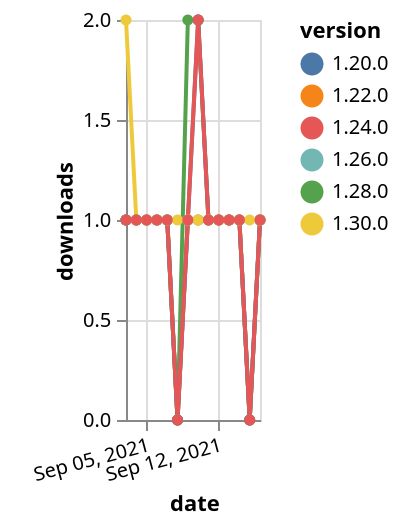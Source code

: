 {"$schema": "https://vega.github.io/schema/vega-lite/v5.json", "description": "A simple bar chart with embedded data.", "data": {"values": [{"date": "2021-09-03", "total": 171, "delta": 1, "version": "1.22.0"}, {"date": "2021-09-04", "total": 172, "delta": 1, "version": "1.22.0"}, {"date": "2021-09-05", "total": 173, "delta": 1, "version": "1.22.0"}, {"date": "2021-09-06", "total": 174, "delta": 1, "version": "1.22.0"}, {"date": "2021-09-07", "total": 175, "delta": 1, "version": "1.22.0"}, {"date": "2021-09-08", "total": 175, "delta": 0, "version": "1.22.0"}, {"date": "2021-09-09", "total": 176, "delta": 1, "version": "1.22.0"}, {"date": "2021-09-10", "total": 177, "delta": 1, "version": "1.22.0"}, {"date": "2021-09-11", "total": 178, "delta": 1, "version": "1.22.0"}, {"date": "2021-09-12", "total": 179, "delta": 1, "version": "1.22.0"}, {"date": "2021-09-13", "total": 180, "delta": 1, "version": "1.22.0"}, {"date": "2021-09-14", "total": 181, "delta": 1, "version": "1.22.0"}, {"date": "2021-09-15", "total": 181, "delta": 0, "version": "1.22.0"}, {"date": "2021-09-16", "total": 182, "delta": 1, "version": "1.22.0"}, {"date": "2021-09-03", "total": 163, "delta": 1, "version": "1.28.0"}, {"date": "2021-09-04", "total": 164, "delta": 1, "version": "1.28.0"}, {"date": "2021-09-05", "total": 165, "delta": 1, "version": "1.28.0"}, {"date": "2021-09-06", "total": 166, "delta": 1, "version": "1.28.0"}, {"date": "2021-09-07", "total": 167, "delta": 1, "version": "1.28.0"}, {"date": "2021-09-08", "total": 167, "delta": 0, "version": "1.28.0"}, {"date": "2021-09-09", "total": 169, "delta": 2, "version": "1.28.0"}, {"date": "2021-09-10", "total": 171, "delta": 2, "version": "1.28.0"}, {"date": "2021-09-11", "total": 172, "delta": 1, "version": "1.28.0"}, {"date": "2021-09-12", "total": 173, "delta": 1, "version": "1.28.0"}, {"date": "2021-09-13", "total": 174, "delta": 1, "version": "1.28.0"}, {"date": "2021-09-14", "total": 175, "delta": 1, "version": "1.28.0"}, {"date": "2021-09-15", "total": 175, "delta": 0, "version": "1.28.0"}, {"date": "2021-09-16", "total": 176, "delta": 1, "version": "1.28.0"}, {"date": "2021-09-03", "total": 139, "delta": 1, "version": "1.26.0"}, {"date": "2021-09-04", "total": 140, "delta": 1, "version": "1.26.0"}, {"date": "2021-09-05", "total": 141, "delta": 1, "version": "1.26.0"}, {"date": "2021-09-06", "total": 142, "delta": 1, "version": "1.26.0"}, {"date": "2021-09-07", "total": 143, "delta": 1, "version": "1.26.0"}, {"date": "2021-09-08", "total": 143, "delta": 0, "version": "1.26.0"}, {"date": "2021-09-09", "total": 144, "delta": 1, "version": "1.26.0"}, {"date": "2021-09-10", "total": 145, "delta": 1, "version": "1.26.0"}, {"date": "2021-09-11", "total": 146, "delta": 1, "version": "1.26.0"}, {"date": "2021-09-12", "total": 147, "delta": 1, "version": "1.26.0"}, {"date": "2021-09-13", "total": 148, "delta": 1, "version": "1.26.0"}, {"date": "2021-09-14", "total": 149, "delta": 1, "version": "1.26.0"}, {"date": "2021-09-15", "total": 149, "delta": 0, "version": "1.26.0"}, {"date": "2021-09-16", "total": 150, "delta": 1, "version": "1.26.0"}, {"date": "2021-09-03", "total": 337, "delta": 1, "version": "1.20.0"}, {"date": "2021-09-04", "total": 338, "delta": 1, "version": "1.20.0"}, {"date": "2021-09-05", "total": 339, "delta": 1, "version": "1.20.0"}, {"date": "2021-09-06", "total": 340, "delta": 1, "version": "1.20.0"}, {"date": "2021-09-07", "total": 341, "delta": 1, "version": "1.20.0"}, {"date": "2021-09-08", "total": 341, "delta": 0, "version": "1.20.0"}, {"date": "2021-09-09", "total": 342, "delta": 1, "version": "1.20.0"}, {"date": "2021-09-10", "total": 344, "delta": 2, "version": "1.20.0"}, {"date": "2021-09-11", "total": 345, "delta": 1, "version": "1.20.0"}, {"date": "2021-09-12", "total": 346, "delta": 1, "version": "1.20.0"}, {"date": "2021-09-13", "total": 347, "delta": 1, "version": "1.20.0"}, {"date": "2021-09-14", "total": 348, "delta": 1, "version": "1.20.0"}, {"date": "2021-09-15", "total": 348, "delta": 0, "version": "1.20.0"}, {"date": "2021-09-16", "total": 349, "delta": 1, "version": "1.20.0"}, {"date": "2021-09-03", "total": 116, "delta": 2, "version": "1.30.0"}, {"date": "2021-09-04", "total": 117, "delta": 1, "version": "1.30.0"}, {"date": "2021-09-05", "total": 118, "delta": 1, "version": "1.30.0"}, {"date": "2021-09-06", "total": 119, "delta": 1, "version": "1.30.0"}, {"date": "2021-09-07", "total": 120, "delta": 1, "version": "1.30.0"}, {"date": "2021-09-08", "total": 121, "delta": 1, "version": "1.30.0"}, {"date": "2021-09-09", "total": 122, "delta": 1, "version": "1.30.0"}, {"date": "2021-09-10", "total": 123, "delta": 1, "version": "1.30.0"}, {"date": "2021-09-11", "total": 124, "delta": 1, "version": "1.30.0"}, {"date": "2021-09-12", "total": 125, "delta": 1, "version": "1.30.0"}, {"date": "2021-09-13", "total": 126, "delta": 1, "version": "1.30.0"}, {"date": "2021-09-14", "total": 127, "delta": 1, "version": "1.30.0"}, {"date": "2021-09-15", "total": 128, "delta": 1, "version": "1.30.0"}, {"date": "2021-09-16", "total": 129, "delta": 1, "version": "1.30.0"}, {"date": "2021-09-03", "total": 166, "delta": 1, "version": "1.24.0"}, {"date": "2021-09-04", "total": 167, "delta": 1, "version": "1.24.0"}, {"date": "2021-09-05", "total": 168, "delta": 1, "version": "1.24.0"}, {"date": "2021-09-06", "total": 169, "delta": 1, "version": "1.24.0"}, {"date": "2021-09-07", "total": 170, "delta": 1, "version": "1.24.0"}, {"date": "2021-09-08", "total": 170, "delta": 0, "version": "1.24.0"}, {"date": "2021-09-09", "total": 171, "delta": 1, "version": "1.24.0"}, {"date": "2021-09-10", "total": 173, "delta": 2, "version": "1.24.0"}, {"date": "2021-09-11", "total": 174, "delta": 1, "version": "1.24.0"}, {"date": "2021-09-12", "total": 175, "delta": 1, "version": "1.24.0"}, {"date": "2021-09-13", "total": 176, "delta": 1, "version": "1.24.0"}, {"date": "2021-09-14", "total": 177, "delta": 1, "version": "1.24.0"}, {"date": "2021-09-15", "total": 177, "delta": 0, "version": "1.24.0"}, {"date": "2021-09-16", "total": 178, "delta": 1, "version": "1.24.0"}]}, "width": "container", "mark": {"type": "line", "point": {"filled": true}}, "encoding": {"x": {"field": "date", "type": "temporal", "timeUnit": "yearmonthdate", "title": "date", "axis": {"labelAngle": -15}}, "y": {"field": "delta", "type": "quantitative", "title": "downloads"}, "color": {"field": "version", "type": "nominal"}, "tooltip": {"field": "delta"}}}